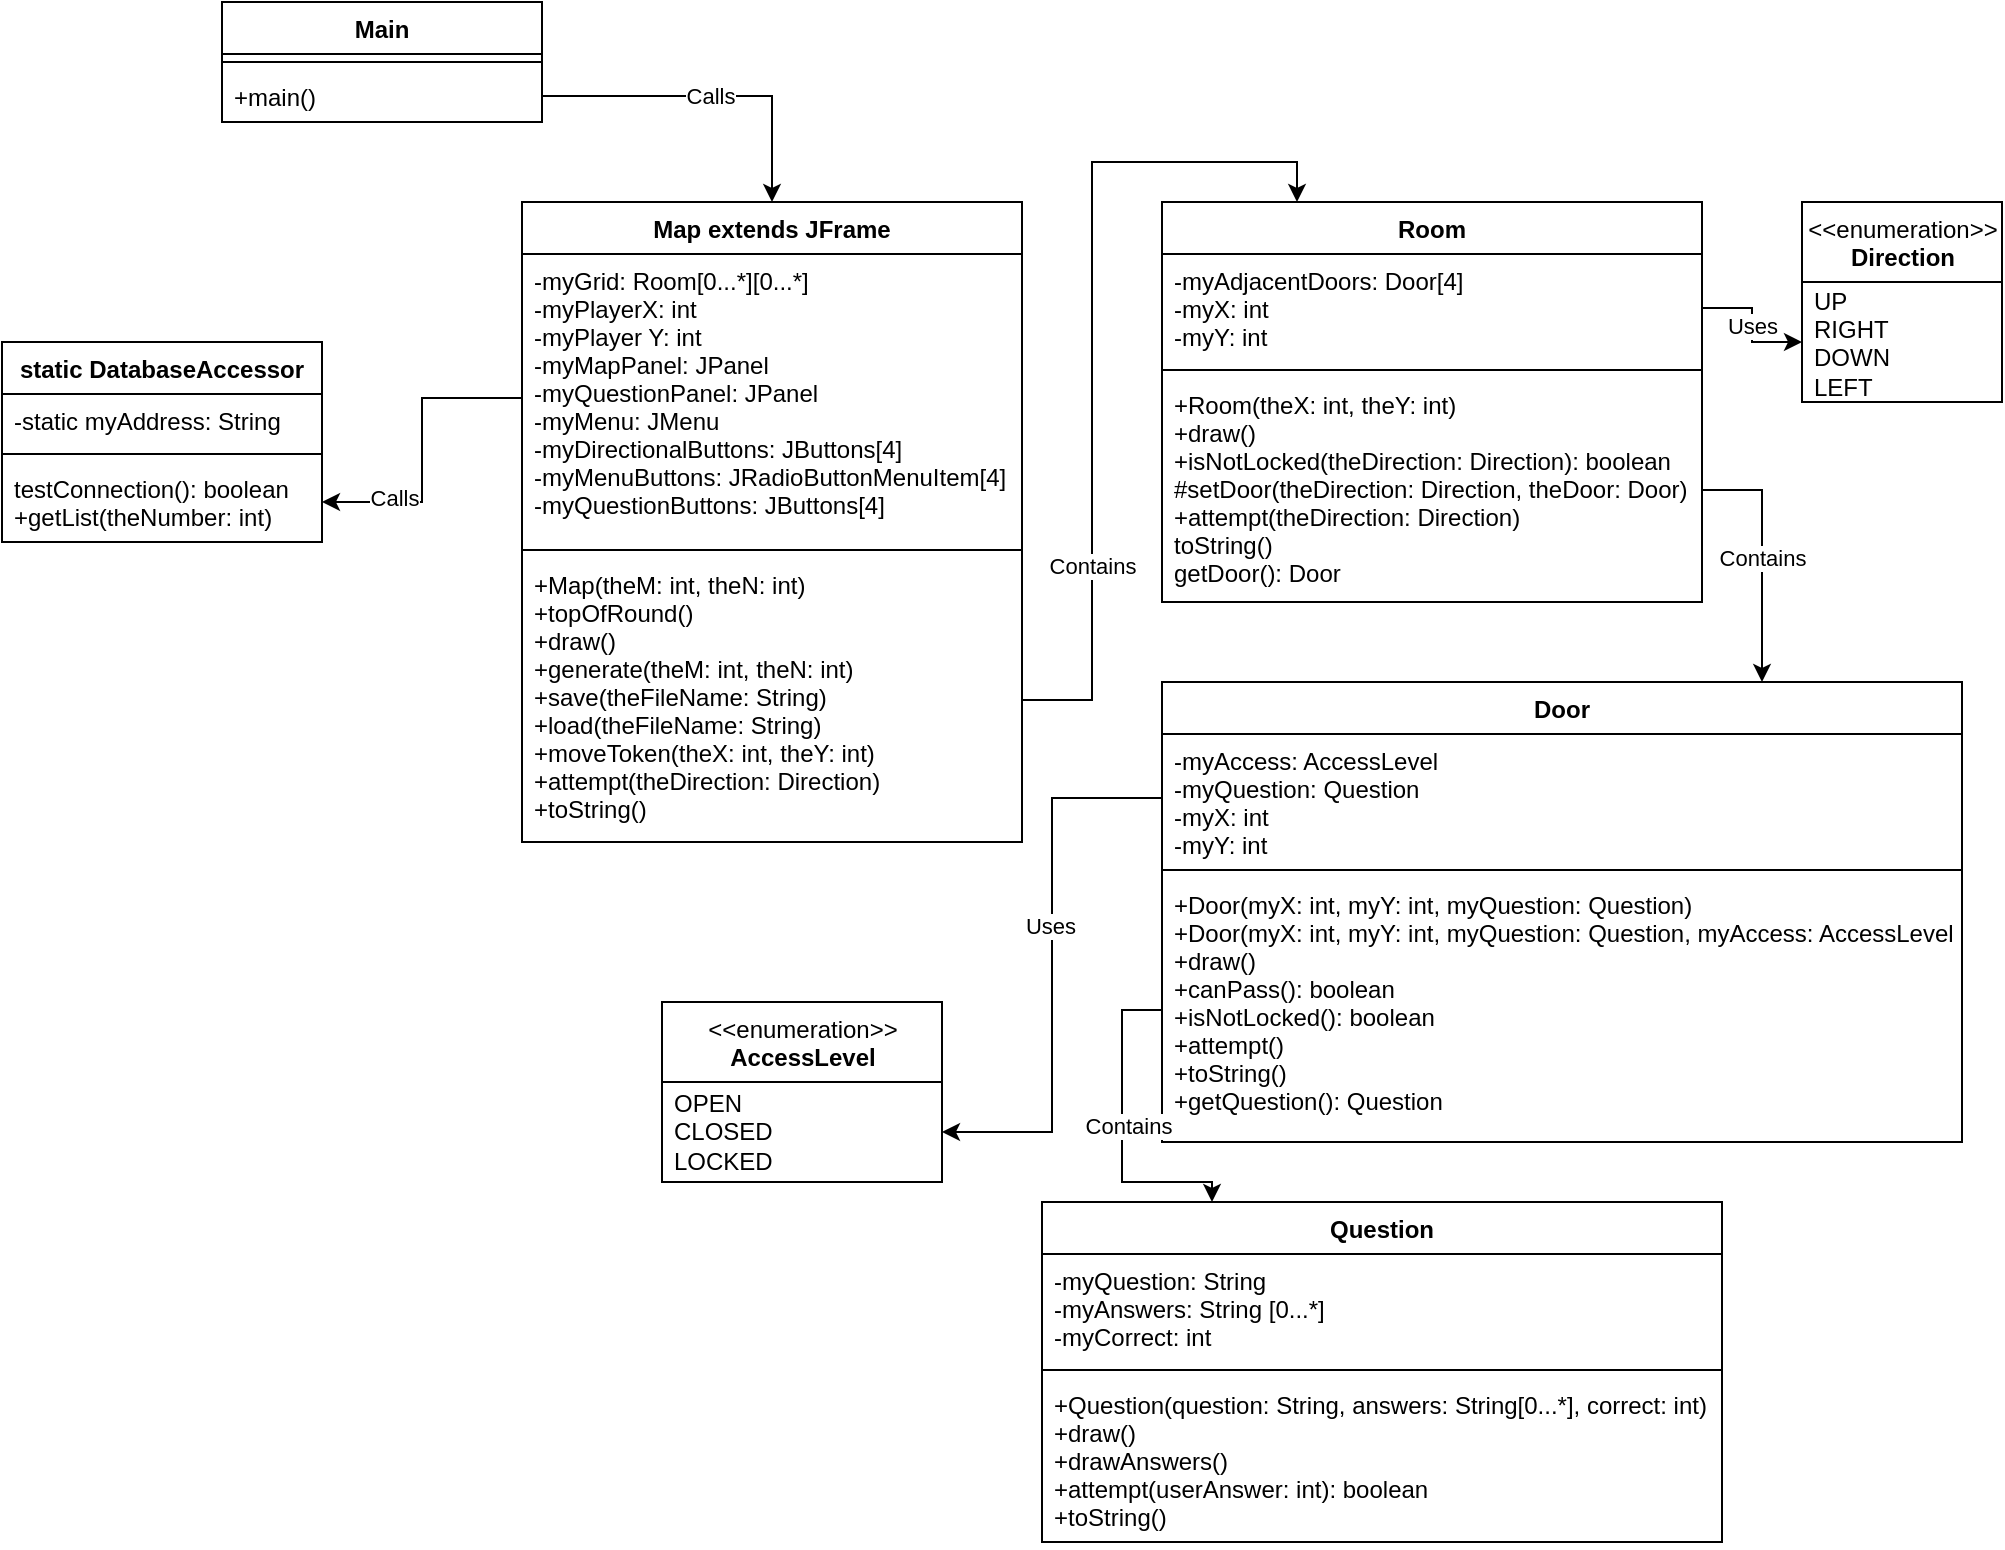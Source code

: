 <mxfile version="13.10.1" type="github" pages="2">
  <diagram id="XyyNMdZnDAp5m6hMYraF" name="Map W/ GUI">
    <mxGraphModel dx="1888" dy="1717" grid="1" gridSize="10" guides="1" tooltips="1" connect="1" arrows="1" fold="1" page="1" pageScale="1" pageWidth="850" pageHeight="1100" math="0" shadow="0">
      <root>
        <mxCell id="yQZkwA7UHE0xO4TTJq5N-0" />
        <mxCell id="yQZkwA7UHE0xO4TTJq5N-1" parent="yQZkwA7UHE0xO4TTJq5N-0" />
        <mxCell id="dADPFJAoyI-Bh-tjwwym-1" value="Map extends JFrame" style="swimlane;fontStyle=1;align=center;verticalAlign=top;childLayout=stackLayout;horizontal=1;startSize=26;horizontalStack=0;resizeParent=1;resizeParentMax=0;resizeLast=0;collapsible=1;marginBottom=0;" vertex="1" parent="yQZkwA7UHE0xO4TTJq5N-1">
          <mxGeometry y="40" width="250" height="320" as="geometry" />
        </mxCell>
        <mxCell id="dADPFJAoyI-Bh-tjwwym-2" value="-myGrid: Room[0...*][0...*]&#xa;-myPlayerX: int&#xa;-myPlayer Y: int&#xa;-myMapPanel: JPanel&#xa;-myQuestionPanel: JPanel&#xa;-myMenu: JMenu&#xa;-myDirectionalButtons: JButtons[4]&#xa;-myMenuButtons: JRadioButtonMenuItem[4]&#xa;-myQuestionButtons: JButtons[4]" style="text;strokeColor=none;fillColor=none;align=left;verticalAlign=top;spacingLeft=4;spacingRight=4;overflow=hidden;rotatable=0;points=[[0,0.5],[1,0.5]];portConstraint=eastwest;" vertex="1" parent="dADPFJAoyI-Bh-tjwwym-1">
          <mxGeometry y="26" width="250" height="144" as="geometry" />
        </mxCell>
        <mxCell id="dADPFJAoyI-Bh-tjwwym-3" value="" style="line;strokeWidth=1;fillColor=none;align=left;verticalAlign=middle;spacingTop=-1;spacingLeft=3;spacingRight=3;rotatable=0;labelPosition=right;points=[];portConstraint=eastwest;" vertex="1" parent="dADPFJAoyI-Bh-tjwwym-1">
          <mxGeometry y="170" width="250" height="8" as="geometry" />
        </mxCell>
        <mxCell id="dADPFJAoyI-Bh-tjwwym-4" value="+Map(theM: int, theN: int)&#xa;+topOfRound()&#xa;+draw()&#xa;+generate(theM: int, theN: int)&#xa;+save(theFileName: String)&#xa;+load(theFileName: String)&#xa;+moveToken(theX: int, theY: int)&#xa;+attempt(theDirection: Direction)&#xa;+toString()" style="text;strokeColor=none;fillColor=none;align=left;verticalAlign=top;spacingLeft=4;spacingRight=4;overflow=hidden;rotatable=0;points=[[0,0.5],[1,0.5]];portConstraint=eastwest;" vertex="1" parent="dADPFJAoyI-Bh-tjwwym-1">
          <mxGeometry y="178" width="250" height="142" as="geometry" />
        </mxCell>
        <mxCell id="dADPFJAoyI-Bh-tjwwym-5" value="Room" style="swimlane;fontStyle=1;align=center;verticalAlign=top;childLayout=stackLayout;horizontal=1;startSize=26;horizontalStack=0;resizeParent=1;resizeParentMax=0;resizeLast=0;collapsible=1;marginBottom=0;" vertex="1" parent="yQZkwA7UHE0xO4TTJq5N-1">
          <mxGeometry x="320" y="40" width="270" height="200" as="geometry" />
        </mxCell>
        <mxCell id="dADPFJAoyI-Bh-tjwwym-6" value="-myAdjacentDoors: Door[4]&#xa;-myX: int&#xa;-myY: int" style="text;strokeColor=none;fillColor=none;align=left;verticalAlign=top;spacingLeft=4;spacingRight=4;overflow=hidden;rotatable=0;points=[[0,0.5],[1,0.5]];portConstraint=eastwest;" vertex="1" parent="dADPFJAoyI-Bh-tjwwym-5">
          <mxGeometry y="26" width="270" height="54" as="geometry" />
        </mxCell>
        <mxCell id="dADPFJAoyI-Bh-tjwwym-7" value="" style="line;strokeWidth=1;fillColor=none;align=left;verticalAlign=middle;spacingTop=-1;spacingLeft=3;spacingRight=3;rotatable=0;labelPosition=right;points=[];portConstraint=eastwest;" vertex="1" parent="dADPFJAoyI-Bh-tjwwym-5">
          <mxGeometry y="80" width="270" height="8" as="geometry" />
        </mxCell>
        <mxCell id="dADPFJAoyI-Bh-tjwwym-8" value="+Room(theX: int, theY: int)&#xa;+draw()&#xa;+isNotLocked(theDirection: Direction): boolean&#xa;#setDoor(theDirection: Direction, theDoor: Door)&#xa;+attempt(theDirection: Direction)&#xa;toString()&#xa;getDoor(): Door" style="text;strokeColor=none;fillColor=none;align=left;verticalAlign=top;spacingLeft=4;spacingRight=4;overflow=hidden;rotatable=0;points=[[0,0.5],[1,0.5]];portConstraint=eastwest;" vertex="1" parent="dADPFJAoyI-Bh-tjwwym-5">
          <mxGeometry y="88" width="270" height="112" as="geometry" />
        </mxCell>
        <mxCell id="dADPFJAoyI-Bh-tjwwym-9" value="&amp;lt;&amp;lt;enumeration&amp;gt;&amp;gt;&lt;br&gt;&lt;b&gt;Direction&lt;/b&gt;" style="swimlane;fontStyle=0;align=center;verticalAlign=top;childLayout=stackLayout;horizontal=1;startSize=40;horizontalStack=0;resizeParent=1;resizeParentMax=0;resizeLast=0;collapsible=0;marginBottom=0;html=1;" vertex="1" parent="yQZkwA7UHE0xO4TTJq5N-1">
          <mxGeometry x="640" y="40" width="100" height="100" as="geometry" />
        </mxCell>
        <mxCell id="dADPFJAoyI-Bh-tjwwym-10" value="UP&lt;br&gt;RIGHT&lt;br&gt;DOWN&lt;br&gt;LEFT" style="text;html=1;strokeColor=none;fillColor=none;align=left;verticalAlign=middle;spacingLeft=4;spacingRight=4;overflow=hidden;rotatable=0;points=[[0,0.5],[1,0.5]];portConstraint=eastwest;" vertex="1" parent="dADPFJAoyI-Bh-tjwwym-9">
          <mxGeometry y="40" width="100" height="60" as="geometry" />
        </mxCell>
        <mxCell id="dADPFJAoyI-Bh-tjwwym-11" value="Door" style="swimlane;fontStyle=1;align=center;verticalAlign=top;childLayout=stackLayout;horizontal=1;startSize=26;horizontalStack=0;resizeParent=1;resizeParentMax=0;resizeLast=0;collapsible=1;marginBottom=0;" vertex="1" parent="yQZkwA7UHE0xO4TTJq5N-1">
          <mxGeometry x="320" y="280" width="400" height="230" as="geometry">
            <mxRectangle x="320" y="280" width="60" height="26" as="alternateBounds" />
          </mxGeometry>
        </mxCell>
        <mxCell id="dADPFJAoyI-Bh-tjwwym-12" value="-myAccess: AccessLevel&#xa;-myQuestion: Question&#xa;-myX: int&#xa;-myY: int" style="text;strokeColor=none;fillColor=none;align=left;verticalAlign=top;spacingLeft=4;spacingRight=4;overflow=hidden;rotatable=0;points=[[0,0.5],[1,0.5]];portConstraint=eastwest;" vertex="1" parent="dADPFJAoyI-Bh-tjwwym-11">
          <mxGeometry y="26" width="400" height="64" as="geometry" />
        </mxCell>
        <mxCell id="dADPFJAoyI-Bh-tjwwym-13" value="" style="line;strokeWidth=1;fillColor=none;align=left;verticalAlign=middle;spacingTop=-1;spacingLeft=3;spacingRight=3;rotatable=0;labelPosition=right;points=[];portConstraint=eastwest;" vertex="1" parent="dADPFJAoyI-Bh-tjwwym-11">
          <mxGeometry y="90" width="400" height="8" as="geometry" />
        </mxCell>
        <mxCell id="dADPFJAoyI-Bh-tjwwym-14" value="+Door(myX: int, myY: int, myQuestion: Question)&#xa;+Door(myX: int, myY: int, myQuestion: Question, myAccess: AccessLevel)&#xa;+draw()&#xa;+canPass(): boolean&#xa;+isNotLocked(): boolean&#xa;+attempt()&#xa;+toString()&#xa;+getQuestion(): Question" style="text;strokeColor=none;fillColor=none;align=left;verticalAlign=top;spacingLeft=4;spacingRight=4;overflow=hidden;rotatable=0;points=[[0,0.5],[1,0.5]];portConstraint=eastwest;" vertex="1" parent="dADPFJAoyI-Bh-tjwwym-11">
          <mxGeometry y="98" width="400" height="132" as="geometry" />
        </mxCell>
        <mxCell id="dADPFJAoyI-Bh-tjwwym-15" value="&amp;lt;&amp;lt;enumeration&amp;gt;&amp;gt;&lt;br&gt;&lt;b&gt;AccessLevel&lt;/b&gt;" style="swimlane;fontStyle=0;align=center;verticalAlign=top;childLayout=stackLayout;horizontal=1;startSize=40;horizontalStack=0;resizeParent=1;resizeParentMax=0;resizeLast=0;collapsible=0;marginBottom=0;html=1;" vertex="1" parent="yQZkwA7UHE0xO4TTJq5N-1">
          <mxGeometry x="70" y="440" width="140" height="90" as="geometry" />
        </mxCell>
        <mxCell id="dADPFJAoyI-Bh-tjwwym-16" value="OPEN&lt;br&gt;CLOSED&lt;br&gt;LOCKED" style="text;html=1;strokeColor=none;fillColor=none;align=left;verticalAlign=middle;spacingLeft=4;spacingRight=4;overflow=hidden;rotatable=0;points=[[0,0.5],[1,0.5]];portConstraint=eastwest;" vertex="1" parent="dADPFJAoyI-Bh-tjwwym-15">
          <mxGeometry y="40" width="140" height="50" as="geometry" />
        </mxCell>
        <mxCell id="dADPFJAoyI-Bh-tjwwym-17" style="edgeStyle=orthogonalEdgeStyle;rounded=0;orthogonalLoop=1;jettySize=auto;html=1;exitX=1;exitY=0.5;exitDx=0;exitDy=0;entryX=0.25;entryY=0;entryDx=0;entryDy=0;" edge="1" parent="yQZkwA7UHE0xO4TTJq5N-1" source="dADPFJAoyI-Bh-tjwwym-4" target="dADPFJAoyI-Bh-tjwwym-5">
          <mxGeometry relative="1" as="geometry" />
        </mxCell>
        <mxCell id="ifCTj7DO-38-Y40L3jCT-6" value="Contains" style="edgeLabel;html=1;align=center;verticalAlign=middle;resizable=0;points=[];" vertex="1" connectable="0" parent="dADPFJAoyI-Bh-tjwwym-17">
          <mxGeometry x="-0.519" relative="1" as="geometry">
            <mxPoint as="offset" />
          </mxGeometry>
        </mxCell>
        <mxCell id="dADPFJAoyI-Bh-tjwwym-18" value="Uses" style="edgeStyle=orthogonalEdgeStyle;rounded=0;orthogonalLoop=1;jettySize=auto;html=1;exitX=1;exitY=0.5;exitDx=0;exitDy=0;" edge="1" parent="yQZkwA7UHE0xO4TTJq5N-1" source="dADPFJAoyI-Bh-tjwwym-6" target="dADPFJAoyI-Bh-tjwwym-10">
          <mxGeometry relative="1" as="geometry" />
        </mxCell>
        <mxCell id="dADPFJAoyI-Bh-tjwwym-19" style="edgeStyle=orthogonalEdgeStyle;rounded=0;orthogonalLoop=1;jettySize=auto;html=1;exitX=1;exitY=0.5;exitDx=0;exitDy=0;entryX=0.75;entryY=0;entryDx=0;entryDy=0;" edge="1" parent="yQZkwA7UHE0xO4TTJq5N-1" source="dADPFJAoyI-Bh-tjwwym-8" target="dADPFJAoyI-Bh-tjwwym-11">
          <mxGeometry relative="1" as="geometry" />
        </mxCell>
        <mxCell id="ifCTj7DO-38-Y40L3jCT-7" value="Contains" style="edgeLabel;html=1;align=center;verticalAlign=middle;resizable=0;points=[];" vertex="1" connectable="0" parent="dADPFJAoyI-Bh-tjwwym-19">
          <mxGeometry x="0.006" relative="1" as="geometry">
            <mxPoint as="offset" />
          </mxGeometry>
        </mxCell>
        <mxCell id="dADPFJAoyI-Bh-tjwwym-20" style="edgeStyle=orthogonalEdgeStyle;rounded=0;orthogonalLoop=1;jettySize=auto;html=1;exitX=0;exitY=0.5;exitDx=0;exitDy=0;entryX=1;entryY=0.5;entryDx=0;entryDy=0;" edge="1" parent="yQZkwA7UHE0xO4TTJq5N-1" source="dADPFJAoyI-Bh-tjwwym-12" target="dADPFJAoyI-Bh-tjwwym-16">
          <mxGeometry relative="1" as="geometry" />
        </mxCell>
        <mxCell id="ifCTj7DO-38-Y40L3jCT-9" value="Uses" style="edgeLabel;html=1;align=center;verticalAlign=middle;resizable=0;points=[];" vertex="1" connectable="0" parent="dADPFJAoyI-Bh-tjwwym-20">
          <mxGeometry x="-0.145" y="-1" relative="1" as="geometry">
            <mxPoint as="offset" />
          </mxGeometry>
        </mxCell>
        <mxCell id="dADPFJAoyI-Bh-tjwwym-21" value="Question" style="swimlane;fontStyle=1;align=center;verticalAlign=top;childLayout=stackLayout;horizontal=1;startSize=26;horizontalStack=0;resizeParent=1;resizeParentMax=0;resizeLast=0;collapsible=1;marginBottom=0;" vertex="1" parent="yQZkwA7UHE0xO4TTJq5N-1">
          <mxGeometry x="260" y="540" width="340" height="170" as="geometry" />
        </mxCell>
        <mxCell id="dADPFJAoyI-Bh-tjwwym-22" value="-myQuestion: String&#xa;-myAnswers: String [0...*]&#xa;-myCorrect: int" style="text;strokeColor=none;fillColor=none;align=left;verticalAlign=top;spacingLeft=4;spacingRight=4;overflow=hidden;rotatable=0;points=[[0,0.5],[1,0.5]];portConstraint=eastwest;" vertex="1" parent="dADPFJAoyI-Bh-tjwwym-21">
          <mxGeometry y="26" width="340" height="54" as="geometry" />
        </mxCell>
        <mxCell id="dADPFJAoyI-Bh-tjwwym-23" value="" style="line;strokeWidth=1;fillColor=none;align=left;verticalAlign=middle;spacingTop=-1;spacingLeft=3;spacingRight=3;rotatable=0;labelPosition=right;points=[];portConstraint=eastwest;" vertex="1" parent="dADPFJAoyI-Bh-tjwwym-21">
          <mxGeometry y="80" width="340" height="8" as="geometry" />
        </mxCell>
        <mxCell id="dADPFJAoyI-Bh-tjwwym-24" value="+Question(question: String, answers: String[0...*], correct: int)&#xa;+draw()&#xa;+drawAnswers()&#xa;+attempt(userAnswer: int): boolean&#xa;+toString()" style="text;strokeColor=none;fillColor=none;align=left;verticalAlign=top;spacingLeft=4;spacingRight=4;overflow=hidden;rotatable=0;points=[[0,0.5],[1,0.5]];portConstraint=eastwest;" vertex="1" parent="dADPFJAoyI-Bh-tjwwym-21">
          <mxGeometry y="88" width="340" height="82" as="geometry" />
        </mxCell>
        <mxCell id="dADPFJAoyI-Bh-tjwwym-25" style="edgeStyle=orthogonalEdgeStyle;rounded=0;orthogonalLoop=1;jettySize=auto;html=1;exitX=0;exitY=0.5;exitDx=0;exitDy=0;entryX=0.25;entryY=0;entryDx=0;entryDy=0;" edge="1" parent="yQZkwA7UHE0xO4TTJq5N-1" source="dADPFJAoyI-Bh-tjwwym-14" target="dADPFJAoyI-Bh-tjwwym-21">
          <mxGeometry relative="1" as="geometry" />
        </mxCell>
        <mxCell id="ifCTj7DO-38-Y40L3jCT-8" value="Contains" style="edgeLabel;html=1;align=center;verticalAlign=middle;resizable=0;points=[];" vertex="1" connectable="0" parent="dADPFJAoyI-Bh-tjwwym-25">
          <mxGeometry x="-0.036" y="3" relative="1" as="geometry">
            <mxPoint as="offset" />
          </mxGeometry>
        </mxCell>
        <mxCell id="ifCTj7DO-38-Y40L3jCT-0" value="static DatabaseAccessor" style="swimlane;fontStyle=1;align=center;verticalAlign=top;childLayout=stackLayout;horizontal=1;startSize=26;horizontalStack=0;resizeParent=1;resizeParentMax=0;resizeLast=0;collapsible=1;marginBottom=0;" vertex="1" parent="yQZkwA7UHE0xO4TTJq5N-1">
          <mxGeometry x="-260" y="110" width="160" height="100" as="geometry" />
        </mxCell>
        <mxCell id="ifCTj7DO-38-Y40L3jCT-1" value="-static myAddress: String" style="text;strokeColor=none;fillColor=none;align=left;verticalAlign=top;spacingLeft=4;spacingRight=4;overflow=hidden;rotatable=0;points=[[0,0.5],[1,0.5]];portConstraint=eastwest;" vertex="1" parent="ifCTj7DO-38-Y40L3jCT-0">
          <mxGeometry y="26" width="160" height="26" as="geometry" />
        </mxCell>
        <mxCell id="ifCTj7DO-38-Y40L3jCT-2" value="" style="line;strokeWidth=1;fillColor=none;align=left;verticalAlign=middle;spacingTop=-1;spacingLeft=3;spacingRight=3;rotatable=0;labelPosition=right;points=[];portConstraint=eastwest;" vertex="1" parent="ifCTj7DO-38-Y40L3jCT-0">
          <mxGeometry y="52" width="160" height="8" as="geometry" />
        </mxCell>
        <mxCell id="ifCTj7DO-38-Y40L3jCT-3" value="testConnection(): boolean&#xa;+getList(theNumber: int)&#xa;" style="text;strokeColor=none;fillColor=none;align=left;verticalAlign=top;spacingLeft=4;spacingRight=4;overflow=hidden;rotatable=0;points=[[0,0.5],[1,0.5]];portConstraint=eastwest;" vertex="1" parent="ifCTj7DO-38-Y40L3jCT-0">
          <mxGeometry y="60" width="160" height="40" as="geometry" />
        </mxCell>
        <mxCell id="ifCTj7DO-38-Y40L3jCT-4" style="edgeStyle=orthogonalEdgeStyle;rounded=0;orthogonalLoop=1;jettySize=auto;html=1;exitX=0;exitY=0.5;exitDx=0;exitDy=0;entryX=1;entryY=0.5;entryDx=0;entryDy=0;" edge="1" parent="yQZkwA7UHE0xO4TTJq5N-1" source="dADPFJAoyI-Bh-tjwwym-2" target="ifCTj7DO-38-Y40L3jCT-3">
          <mxGeometry relative="1" as="geometry" />
        </mxCell>
        <mxCell id="ifCTj7DO-38-Y40L3jCT-5" value="Calls" style="edgeLabel;html=1;align=center;verticalAlign=middle;resizable=0;points=[];" vertex="1" connectable="0" parent="ifCTj7DO-38-Y40L3jCT-4">
          <mxGeometry x="0.532" y="-2" relative="1" as="geometry">
            <mxPoint as="offset" />
          </mxGeometry>
        </mxCell>
        <mxCell id="RfCbLTva9hNf8Hx2rWOW-0" value="Main" style="swimlane;fontStyle=1;align=center;verticalAlign=top;childLayout=stackLayout;horizontal=1;startSize=26;horizontalStack=0;resizeParent=1;resizeParentMax=0;resizeLast=0;collapsible=1;marginBottom=0;" vertex="1" parent="yQZkwA7UHE0xO4TTJq5N-1">
          <mxGeometry x="-150" y="-60" width="160" height="60" as="geometry" />
        </mxCell>
        <mxCell id="RfCbLTva9hNf8Hx2rWOW-1" value="" style="line;strokeWidth=1;fillColor=none;align=left;verticalAlign=middle;spacingTop=-1;spacingLeft=3;spacingRight=3;rotatable=0;labelPosition=right;points=[];portConstraint=eastwest;" vertex="1" parent="RfCbLTva9hNf8Hx2rWOW-0">
          <mxGeometry y="26" width="160" height="8" as="geometry" />
        </mxCell>
        <mxCell id="RfCbLTva9hNf8Hx2rWOW-2" value="+main()" style="text;strokeColor=none;fillColor=none;align=left;verticalAlign=top;spacingLeft=4;spacingRight=4;overflow=hidden;rotatable=0;points=[[0,0.5],[1,0.5]];portConstraint=eastwest;" vertex="1" parent="RfCbLTva9hNf8Hx2rWOW-0">
          <mxGeometry y="34" width="160" height="26" as="geometry" />
        </mxCell>
        <mxCell id="RfCbLTva9hNf8Hx2rWOW-3" value="Calls" style="edgeStyle=orthogonalEdgeStyle;rounded=0;orthogonalLoop=1;jettySize=auto;html=1;exitX=1;exitY=0.5;exitDx=0;exitDy=0;" edge="1" parent="yQZkwA7UHE0xO4TTJq5N-1" source="RfCbLTva9hNf8Hx2rWOW-2" target="dADPFJAoyI-Bh-tjwwym-1">
          <mxGeometry relative="1" as="geometry">
            <mxPoint x="95" y="40" as="targetPoint" />
          </mxGeometry>
        </mxCell>
      </root>
    </mxGraphModel>
  </diagram>
  <diagram name="Map W/ Separate GUI" id="OqVr6r8BjY_I1m1uOYei">
    <mxGraphModel dx="1888" dy="1717" grid="1" gridSize="10" guides="1" tooltips="1" connect="1" arrows="1" fold="1" page="1" pageScale="1" pageWidth="850" pageHeight="1100" math="0" shadow="0">
      <root>
        <mxCell id="nilwV3S37kPE2PX3a-2A-0" />
        <mxCell id="nilwV3S37kPE2PX3a-2A-1" parent="nilwV3S37kPE2PX3a-2A-0" />
        <mxCell id="nilwV3S37kPE2PX3a-2A-2" value="Map" style="swimlane;fontStyle=1;align=center;verticalAlign=top;childLayout=stackLayout;horizontal=1;startSize=26;horizontalStack=0;resizeParent=1;resizeParentMax=0;resizeLast=0;collapsible=1;marginBottom=0;" vertex="1" parent="nilwV3S37kPE2PX3a-2A-1">
          <mxGeometry y="40" width="190" height="230" as="geometry" />
        </mxCell>
        <mxCell id="nilwV3S37kPE2PX3a-2A-3" value="-myGrid: Room[0...*][0...*]&#xa;-myPlayerX: int&#xa;-myPlayer Y: int" style="text;strokeColor=none;fillColor=none;align=left;verticalAlign=top;spacingLeft=4;spacingRight=4;overflow=hidden;rotatable=0;points=[[0,0.5],[1,0.5]];portConstraint=eastwest;" vertex="1" parent="nilwV3S37kPE2PX3a-2A-2">
          <mxGeometry y="26" width="190" height="54" as="geometry" />
        </mxCell>
        <mxCell id="nilwV3S37kPE2PX3a-2A-4" value="" style="line;strokeWidth=1;fillColor=none;align=left;verticalAlign=middle;spacingTop=-1;spacingLeft=3;spacingRight=3;rotatable=0;labelPosition=right;points=[];portConstraint=eastwest;" vertex="1" parent="nilwV3S37kPE2PX3a-2A-2">
          <mxGeometry y="80" width="190" height="8" as="geometry" />
        </mxCell>
        <mxCell id="nilwV3S37kPE2PX3a-2A-5" value="+Map(theM: int, theN: int)&#xa;+topOfRound()&#xa;+draw()&#xa;+generate(theM: int, theN: int)&#xa;+save()&#xa;+load()&#xa;+moveToken(theX: int, theY: int)&#xa;+attempt(theDirection: Direction)&#xa;+toString()" style="text;strokeColor=none;fillColor=none;align=left;verticalAlign=top;spacingLeft=4;spacingRight=4;overflow=hidden;rotatable=0;points=[[0,0.5],[1,0.5]];portConstraint=eastwest;" vertex="1" parent="nilwV3S37kPE2PX3a-2A-2">
          <mxGeometry y="88" width="190" height="142" as="geometry" />
        </mxCell>
        <mxCell id="nilwV3S37kPE2PX3a-2A-6" value="Room" style="swimlane;fontStyle=1;align=center;verticalAlign=top;childLayout=stackLayout;horizontal=1;startSize=26;horizontalStack=0;resizeParent=1;resizeParentMax=0;resizeLast=0;collapsible=1;marginBottom=0;" vertex="1" parent="nilwV3S37kPE2PX3a-2A-1">
          <mxGeometry x="320" y="40" width="270" height="180" as="geometry" />
        </mxCell>
        <mxCell id="nilwV3S37kPE2PX3a-2A-7" value="-myAdjacentDoors: Door[4]&#xa;-myX: int&#xa;-myY: int" style="text;strokeColor=none;fillColor=none;align=left;verticalAlign=top;spacingLeft=4;spacingRight=4;overflow=hidden;rotatable=0;points=[[0,0.5],[1,0.5]];portConstraint=eastwest;" vertex="1" parent="nilwV3S37kPE2PX3a-2A-6">
          <mxGeometry y="26" width="270" height="54" as="geometry" />
        </mxCell>
        <mxCell id="nilwV3S37kPE2PX3a-2A-8" value="" style="line;strokeWidth=1;fillColor=none;align=left;verticalAlign=middle;spacingTop=-1;spacingLeft=3;spacingRight=3;rotatable=0;labelPosition=right;points=[];portConstraint=eastwest;" vertex="1" parent="nilwV3S37kPE2PX3a-2A-6">
          <mxGeometry y="80" width="270" height="8" as="geometry" />
        </mxCell>
        <mxCell id="nilwV3S37kPE2PX3a-2A-9" value="+Room(theX: int, theY: int)&#xa;+draw()&#xa;+isNotLocked(theDirection: Direction): boolean&#xa;#setDoor(theDirection: Direction, theDoor: Door)&#xa;+attempt(theDirection: Direction)&#xa;toString()" style="text;strokeColor=none;fillColor=none;align=left;verticalAlign=top;spacingLeft=4;spacingRight=4;overflow=hidden;rotatable=0;points=[[0,0.5],[1,0.5]];portConstraint=eastwest;" vertex="1" parent="nilwV3S37kPE2PX3a-2A-6">
          <mxGeometry y="88" width="270" height="92" as="geometry" />
        </mxCell>
        <mxCell id="nilwV3S37kPE2PX3a-2A-10" value="&amp;lt;&amp;lt;enumeration&amp;gt;&amp;gt;&lt;br&gt;&lt;b&gt;Direction&lt;/b&gt;" style="swimlane;fontStyle=0;align=center;verticalAlign=top;childLayout=stackLayout;horizontal=1;startSize=40;horizontalStack=0;resizeParent=1;resizeParentMax=0;resizeLast=0;collapsible=0;marginBottom=0;html=1;" vertex="1" parent="nilwV3S37kPE2PX3a-2A-1">
          <mxGeometry x="640" y="40" width="100" height="100" as="geometry" />
        </mxCell>
        <mxCell id="nilwV3S37kPE2PX3a-2A-11" value="UP&lt;br&gt;RIGHT&lt;br&gt;DOWN&lt;br&gt;LEFT" style="text;html=1;strokeColor=none;fillColor=none;align=left;verticalAlign=middle;spacingLeft=4;spacingRight=4;overflow=hidden;rotatable=0;points=[[0,0.5],[1,0.5]];portConstraint=eastwest;" vertex="1" parent="nilwV3S37kPE2PX3a-2A-10">
          <mxGeometry y="40" width="100" height="60" as="geometry" />
        </mxCell>
        <mxCell id="nilwV3S37kPE2PX3a-2A-12" value="Door" style="swimlane;fontStyle=1;align=center;verticalAlign=top;childLayout=stackLayout;horizontal=1;startSize=26;horizontalStack=0;resizeParent=1;resizeParentMax=0;resizeLast=0;collapsible=1;marginBottom=0;" vertex="1" parent="nilwV3S37kPE2PX3a-2A-1">
          <mxGeometry x="320" y="280" width="400" height="210" as="geometry">
            <mxRectangle x="320" y="280" width="60" height="26" as="alternateBounds" />
          </mxGeometry>
        </mxCell>
        <mxCell id="nilwV3S37kPE2PX3a-2A-13" value="-myAccess: AccessLevel&#xa;-myQuestion: Question&#xa;-myX: int&#xa;-myY: int" style="text;strokeColor=none;fillColor=none;align=left;verticalAlign=top;spacingLeft=4;spacingRight=4;overflow=hidden;rotatable=0;points=[[0,0.5],[1,0.5]];portConstraint=eastwest;" vertex="1" parent="nilwV3S37kPE2PX3a-2A-12">
          <mxGeometry y="26" width="400" height="64" as="geometry" />
        </mxCell>
        <mxCell id="nilwV3S37kPE2PX3a-2A-14" value="" style="line;strokeWidth=1;fillColor=none;align=left;verticalAlign=middle;spacingTop=-1;spacingLeft=3;spacingRight=3;rotatable=0;labelPosition=right;points=[];portConstraint=eastwest;" vertex="1" parent="nilwV3S37kPE2PX3a-2A-12">
          <mxGeometry y="90" width="400" height="8" as="geometry" />
        </mxCell>
        <mxCell id="nilwV3S37kPE2PX3a-2A-15" value="+Door(myX: int, myY: int, myQuestion: Question)&#xa;+Door(myX: int, myY: int, myQuestion: Question, myAccess: AccessLevel)&#xa;+draw()&#xa;+canPass(): boolean&#xa;+isNotLocked(): boolean&#xa;+attempt()&#xa;+toString()" style="text;strokeColor=none;fillColor=none;align=left;verticalAlign=top;spacingLeft=4;spacingRight=4;overflow=hidden;rotatable=0;points=[[0,0.5],[1,0.5]];portConstraint=eastwest;" vertex="1" parent="nilwV3S37kPE2PX3a-2A-12">
          <mxGeometry y="98" width="400" height="112" as="geometry" />
        </mxCell>
        <mxCell id="nilwV3S37kPE2PX3a-2A-16" value="&amp;lt;&amp;lt;enumeration&amp;gt;&amp;gt;&lt;br&gt;&lt;b&gt;AccessLevel&lt;/b&gt;" style="swimlane;fontStyle=0;align=center;verticalAlign=top;childLayout=stackLayout;horizontal=1;startSize=40;horizontalStack=0;resizeParent=1;resizeParentMax=0;resizeLast=0;collapsible=0;marginBottom=0;html=1;" vertex="1" parent="nilwV3S37kPE2PX3a-2A-1">
          <mxGeometry x="780" y="300" width="140" height="90" as="geometry" />
        </mxCell>
        <mxCell id="nilwV3S37kPE2PX3a-2A-17" value="OPEN&lt;br&gt;CLOSED&lt;br&gt;LOCKED" style="text;html=1;strokeColor=none;fillColor=none;align=left;verticalAlign=middle;spacingLeft=4;spacingRight=4;overflow=hidden;rotatable=0;points=[[0,0.5],[1,0.5]];portConstraint=eastwest;" vertex="1" parent="nilwV3S37kPE2PX3a-2A-16">
          <mxGeometry y="40" width="140" height="50" as="geometry" />
        </mxCell>
        <mxCell id="nilwV3S37kPE2PX3a-2A-18" style="edgeStyle=orthogonalEdgeStyle;rounded=0;orthogonalLoop=1;jettySize=auto;html=1;exitX=1;exitY=0.5;exitDx=0;exitDy=0;entryX=0.25;entryY=0;entryDx=0;entryDy=0;" edge="1" parent="nilwV3S37kPE2PX3a-2A-1" source="nilwV3S37kPE2PX3a-2A-5" target="nilwV3S37kPE2PX3a-2A-6">
          <mxGeometry relative="1" as="geometry" />
        </mxCell>
        <mxCell id="nilwV3S37kPE2PX3a-2A-19" value="Contains" style="edgeLabel;html=1;align=center;verticalAlign=middle;resizable=0;points=[];" vertex="1" connectable="0" parent="nilwV3S37kPE2PX3a-2A-18">
          <mxGeometry x="-0.519" relative="1" as="geometry">
            <mxPoint as="offset" />
          </mxGeometry>
        </mxCell>
        <mxCell id="nilwV3S37kPE2PX3a-2A-20" value="Uses" style="edgeStyle=orthogonalEdgeStyle;rounded=0;orthogonalLoop=1;jettySize=auto;html=1;exitX=1;exitY=0.5;exitDx=0;exitDy=0;" edge="1" parent="nilwV3S37kPE2PX3a-2A-1" source="nilwV3S37kPE2PX3a-2A-7" target="nilwV3S37kPE2PX3a-2A-11">
          <mxGeometry relative="1" as="geometry" />
        </mxCell>
        <mxCell id="nilwV3S37kPE2PX3a-2A-21" style="edgeStyle=orthogonalEdgeStyle;rounded=0;orthogonalLoop=1;jettySize=auto;html=1;exitX=1;exitY=0.5;exitDx=0;exitDy=0;entryX=0.75;entryY=0;entryDx=0;entryDy=0;" edge="1" parent="nilwV3S37kPE2PX3a-2A-1" source="nilwV3S37kPE2PX3a-2A-9" target="nilwV3S37kPE2PX3a-2A-12">
          <mxGeometry relative="1" as="geometry" />
        </mxCell>
        <mxCell id="nilwV3S37kPE2PX3a-2A-22" value="Contains" style="edgeLabel;html=1;align=center;verticalAlign=middle;resizable=0;points=[];" vertex="1" connectable="0" parent="nilwV3S37kPE2PX3a-2A-21">
          <mxGeometry x="0.006" relative="1" as="geometry">
            <mxPoint as="offset" />
          </mxGeometry>
        </mxCell>
        <mxCell id="nilwV3S37kPE2PX3a-2A-25" value="Question" style="swimlane;fontStyle=1;align=center;verticalAlign=top;childLayout=stackLayout;horizontal=1;startSize=26;horizontalStack=0;resizeParent=1;resizeParentMax=0;resizeLast=0;collapsible=1;marginBottom=0;" vertex="1" parent="nilwV3S37kPE2PX3a-2A-1">
          <mxGeometry x="450" y="570" width="340" height="170" as="geometry" />
        </mxCell>
        <mxCell id="nilwV3S37kPE2PX3a-2A-26" value="-myQuestion: String&#xa;-myAnswers: String [0...*]&#xa;-myCorrect: int" style="text;strokeColor=none;fillColor=none;align=left;verticalAlign=top;spacingLeft=4;spacingRight=4;overflow=hidden;rotatable=0;points=[[0,0.5],[1,0.5]];portConstraint=eastwest;" vertex="1" parent="nilwV3S37kPE2PX3a-2A-25">
          <mxGeometry y="26" width="340" height="54" as="geometry" />
        </mxCell>
        <mxCell id="nilwV3S37kPE2PX3a-2A-27" value="" style="line;strokeWidth=1;fillColor=none;align=left;verticalAlign=middle;spacingTop=-1;spacingLeft=3;spacingRight=3;rotatable=0;labelPosition=right;points=[];portConstraint=eastwest;" vertex="1" parent="nilwV3S37kPE2PX3a-2A-25">
          <mxGeometry y="80" width="340" height="8" as="geometry" />
        </mxCell>
        <mxCell id="nilwV3S37kPE2PX3a-2A-28" value="+Question(question: String, answers: String[0...*], correct: int)&#xa;+draw()&#xa;+drawAnswers()&#xa;+attempt(userAnswer: int): boolean&#xa;+toString()" style="text;strokeColor=none;fillColor=none;align=left;verticalAlign=top;spacingLeft=4;spacingRight=4;overflow=hidden;rotatable=0;points=[[0,0.5],[1,0.5]];portConstraint=eastwest;" vertex="1" parent="nilwV3S37kPE2PX3a-2A-25">
          <mxGeometry y="88" width="340" height="82" as="geometry" />
        </mxCell>
        <mxCell id="nilwV3S37kPE2PX3a-2A-29" style="edgeStyle=orthogonalEdgeStyle;rounded=0;orthogonalLoop=1;jettySize=auto;html=1;entryX=0.25;entryY=0;entryDx=0;entryDy=0;exitX=1;exitY=0.5;exitDx=0;exitDy=0;" edge="1" parent="nilwV3S37kPE2PX3a-2A-1" source="nilwV3S37kPE2PX3a-2A-15" target="nilwV3S37kPE2PX3a-2A-25">
          <mxGeometry relative="1" as="geometry">
            <mxPoint x="715.2" y="515" as="sourcePoint" />
          </mxGeometry>
        </mxCell>
        <mxCell id="nilwV3S37kPE2PX3a-2A-30" value="Contains" style="edgeLabel;html=1;align=center;verticalAlign=middle;resizable=0;points=[];" vertex="1" connectable="0" parent="nilwV3S37kPE2PX3a-2A-29">
          <mxGeometry x="-0.036" y="3" relative="1" as="geometry">
            <mxPoint as="offset" />
          </mxGeometry>
        </mxCell>
        <mxCell id="nilwV3S37kPE2PX3a-2A-31" value="static DatabaseAccessor" style="swimlane;fontStyle=1;align=center;verticalAlign=top;childLayout=stackLayout;horizontal=1;startSize=26;horizontalStack=0;resizeParent=1;resizeParentMax=0;resizeLast=0;collapsible=1;marginBottom=0;" vertex="1" parent="nilwV3S37kPE2PX3a-2A-1">
          <mxGeometry x="-260" y="110" width="160" height="100" as="geometry" />
        </mxCell>
        <mxCell id="nilwV3S37kPE2PX3a-2A-32" value="-static myAddress: String" style="text;strokeColor=none;fillColor=none;align=left;verticalAlign=top;spacingLeft=4;spacingRight=4;overflow=hidden;rotatable=0;points=[[0,0.5],[1,0.5]];portConstraint=eastwest;" vertex="1" parent="nilwV3S37kPE2PX3a-2A-31">
          <mxGeometry y="26" width="160" height="26" as="geometry" />
        </mxCell>
        <mxCell id="nilwV3S37kPE2PX3a-2A-33" value="" style="line;strokeWidth=1;fillColor=none;align=left;verticalAlign=middle;spacingTop=-1;spacingLeft=3;spacingRight=3;rotatable=0;labelPosition=right;points=[];portConstraint=eastwest;" vertex="1" parent="nilwV3S37kPE2PX3a-2A-31">
          <mxGeometry y="52" width="160" height="8" as="geometry" />
        </mxCell>
        <mxCell id="nilwV3S37kPE2PX3a-2A-34" value="testConnection(): boolean&#xa;+getList(theNumber: int)&#xa;" style="text;strokeColor=none;fillColor=none;align=left;verticalAlign=top;spacingLeft=4;spacingRight=4;overflow=hidden;rotatable=0;points=[[0,0.5],[1,0.5]];portConstraint=eastwest;" vertex="1" parent="nilwV3S37kPE2PX3a-2A-31">
          <mxGeometry y="60" width="160" height="40" as="geometry" />
        </mxCell>
        <mxCell id="nilwV3S37kPE2PX3a-2A-35" style="edgeStyle=orthogonalEdgeStyle;rounded=0;orthogonalLoop=1;jettySize=auto;html=1;exitX=0;exitY=0.5;exitDx=0;exitDy=0;entryX=1;entryY=0.5;entryDx=0;entryDy=0;" edge="1" parent="nilwV3S37kPE2PX3a-2A-1" source="nilwV3S37kPE2PX3a-2A-3" target="nilwV3S37kPE2PX3a-2A-34">
          <mxGeometry relative="1" as="geometry">
            <Array as="points">
              <mxPoint x="-70" y="93" />
              <mxPoint x="-70" y="190" />
            </Array>
          </mxGeometry>
        </mxCell>
        <mxCell id="nilwV3S37kPE2PX3a-2A-36" value="Calls" style="edgeLabel;html=1;align=center;verticalAlign=middle;resizable=0;points=[];" vertex="1" connectable="0" parent="nilwV3S37kPE2PX3a-2A-35">
          <mxGeometry x="0.532" y="-2" relative="1" as="geometry">
            <mxPoint as="offset" />
          </mxGeometry>
        </mxCell>
        <mxCell id="2b3aq8e0NUyUuY2DJeND-0" value="static GUIHandler extends JFrame" style="swimlane;fontStyle=1;align=center;verticalAlign=top;childLayout=stackLayout;horizontal=1;startSize=26;horizontalStack=0;resizeParent=1;resizeParentMax=0;resizeLast=0;collapsible=1;marginBottom=0;" vertex="1" parent="nilwV3S37kPE2PX3a-2A-1">
          <mxGeometry x="-40" y="400" width="250" height="190" as="geometry" />
        </mxCell>
        <mxCell id="2b3aq8e0NUyUuY2DJeND-1" value="-myMapPanel: JPanel&#xa;-myQuestionPanel: JPanel&#xa;-myMenu: JMenu&#xa;-myDirectionalButtons: JButtons[4]&#xa;-myMenuButtons: JRadioButtonMenuItem[4]&#xa;-myQuestionButtons: JButtons[4]" style="text;strokeColor=none;fillColor=none;align=left;verticalAlign=top;spacingLeft=4;spacingRight=4;overflow=hidden;rotatable=0;points=[[0,0.5],[1,0.5]];portConstraint=eastwest;" vertex="1" parent="2b3aq8e0NUyUuY2DJeND-0">
          <mxGeometry y="26" width="250" height="104" as="geometry" />
        </mxCell>
        <mxCell id="2b3aq8e0NUyUuY2DJeND-2" value="" style="line;strokeWidth=1;fillColor=none;align=left;verticalAlign=middle;spacingTop=-1;spacingLeft=3;spacingRight=3;rotatable=0;labelPosition=right;points=[];portConstraint=eastwest;" vertex="1" parent="2b3aq8e0NUyUuY2DJeND-0">
          <mxGeometry y="130" width="250" height="8" as="geometry" />
        </mxCell>
        <mxCell id="2b3aq8e0NUyUuY2DJeND-3" value="+drawRoom(theRoom: Room)&#xa;+drawQuestion(theQuestion: Question)&#xa;+drawPlayerToken(theX: int, theY: int)" style="text;strokeColor=none;fillColor=none;align=left;verticalAlign=top;spacingLeft=4;spacingRight=4;overflow=hidden;rotatable=0;points=[[0,0.5],[1,0.5]];portConstraint=eastwest;" vertex="1" parent="2b3aq8e0NUyUuY2DJeND-0">
          <mxGeometry y="138" width="250" height="52" as="geometry" />
        </mxCell>
        <mxCell id="2b3aq8e0NUyUuY2DJeND-4" style="edgeStyle=orthogonalEdgeStyle;rounded=0;orthogonalLoop=1;jettySize=auto;html=1;exitX=0;exitY=0.5;exitDx=0;exitDy=0;entryX=1;entryY=0.5;entryDx=0;entryDy=0;" edge="1" parent="nilwV3S37kPE2PX3a-2A-1" source="nilwV3S37kPE2PX3a-2A-26" target="2b3aq8e0NUyUuY2DJeND-3">
          <mxGeometry relative="1" as="geometry">
            <Array as="points">
              <mxPoint x="270" y="623" />
              <mxPoint x="270" y="560" />
              <mxPoint x="210" y="560" />
            </Array>
          </mxGeometry>
        </mxCell>
        <mxCell id="2b3aq8e0NUyUuY2DJeND-5" value="Calls" style="edgeLabel;html=1;align=center;verticalAlign=middle;resizable=0;points=[];" vertex="1" connectable="0" parent="2b3aq8e0NUyUuY2DJeND-4">
          <mxGeometry x="0.273" y="2" relative="1" as="geometry">
            <mxPoint x="-2.0" y="-42" as="offset" />
          </mxGeometry>
        </mxCell>
        <mxCell id="2b3aq8e0NUyUuY2DJeND-6" value="Uses" style="edgeStyle=orthogonalEdgeStyle;rounded=0;orthogonalLoop=1;jettySize=auto;html=1;exitX=1;exitY=0.5;exitDx=0;exitDy=0;entryX=0;entryY=0.5;entryDx=0;entryDy=0;" edge="1" parent="nilwV3S37kPE2PX3a-2A-1" source="nilwV3S37kPE2PX3a-2A-13" target="nilwV3S37kPE2PX3a-2A-17">
          <mxGeometry relative="1" as="geometry" />
        </mxCell>
        <mxCell id="2b3aq8e0NUyUuY2DJeND-7" style="edgeStyle=orthogonalEdgeStyle;rounded=0;orthogonalLoop=1;jettySize=auto;html=1;exitX=0;exitY=0.5;exitDx=0;exitDy=0;entryX=1;entryY=0.5;entryDx=0;entryDy=0;" edge="1" parent="nilwV3S37kPE2PX3a-2A-1" source="nilwV3S37kPE2PX3a-2A-9" target="2b3aq8e0NUyUuY2DJeND-1">
          <mxGeometry relative="1" as="geometry">
            <Array as="points">
              <mxPoint x="290" y="174" />
              <mxPoint x="290" y="370" />
              <mxPoint x="240" y="370" />
              <mxPoint x="240" y="458" />
              <mxPoint x="210" y="458" />
            </Array>
          </mxGeometry>
        </mxCell>
        <mxCell id="2b3aq8e0NUyUuY2DJeND-13" value="Calls" style="edgeLabel;html=1;align=center;verticalAlign=middle;resizable=0;points=[];" vertex="1" connectable="0" parent="2b3aq8e0NUyUuY2DJeND-7">
          <mxGeometry x="0.32" y="1" relative="1" as="geometry">
            <mxPoint as="offset" />
          </mxGeometry>
        </mxCell>
        <mxCell id="2b3aq8e0NUyUuY2DJeND-11" style="edgeStyle=orthogonalEdgeStyle;rounded=0;orthogonalLoop=1;jettySize=auto;html=1;exitX=0;exitY=0.5;exitDx=0;exitDy=0;entryX=0.25;entryY=0;entryDx=0;entryDy=0;" edge="1" parent="nilwV3S37kPE2PX3a-2A-1" source="nilwV3S37kPE2PX3a-2A-5" target="2b3aq8e0NUyUuY2DJeND-0">
          <mxGeometry relative="1" as="geometry" />
        </mxCell>
        <mxCell id="2b3aq8e0NUyUuY2DJeND-12" value="Calls" style="edgeLabel;html=1;align=center;verticalAlign=middle;resizable=0;points=[];" vertex="1" connectable="0" parent="2b3aq8e0NUyUuY2DJeND-11">
          <mxGeometry x="0.309" y="1" relative="1" as="geometry">
            <mxPoint as="offset" />
          </mxGeometry>
        </mxCell>
        <mxCell id="2b3aq8e0NUyUuY2DJeND-18" value="Main" style="swimlane;fontStyle=1;align=center;verticalAlign=top;childLayout=stackLayout;horizontal=1;startSize=26;horizontalStack=0;resizeParent=1;resizeParentMax=0;resizeLast=0;collapsible=1;marginBottom=0;" vertex="1" parent="nilwV3S37kPE2PX3a-2A-1">
          <mxGeometry x="-150" y="-60" width="160" height="60" as="geometry" />
        </mxCell>
        <mxCell id="2b3aq8e0NUyUuY2DJeND-20" value="" style="line;strokeWidth=1;fillColor=none;align=left;verticalAlign=middle;spacingTop=-1;spacingLeft=3;spacingRight=3;rotatable=0;labelPosition=right;points=[];portConstraint=eastwest;" vertex="1" parent="2b3aq8e0NUyUuY2DJeND-18">
          <mxGeometry y="26" width="160" height="8" as="geometry" />
        </mxCell>
        <mxCell id="2b3aq8e0NUyUuY2DJeND-21" value="+main()" style="text;strokeColor=none;fillColor=none;align=left;verticalAlign=top;spacingLeft=4;spacingRight=4;overflow=hidden;rotatable=0;points=[[0,0.5],[1,0.5]];portConstraint=eastwest;" vertex="1" parent="2b3aq8e0NUyUuY2DJeND-18">
          <mxGeometry y="34" width="160" height="26" as="geometry" />
        </mxCell>
        <mxCell id="2b3aq8e0NUyUuY2DJeND-22" value="Calls" style="edgeStyle=orthogonalEdgeStyle;rounded=0;orthogonalLoop=1;jettySize=auto;html=1;exitX=1;exitY=0.5;exitDx=0;exitDy=0;" edge="1" parent="nilwV3S37kPE2PX3a-2A-1" source="2b3aq8e0NUyUuY2DJeND-21" target="nilwV3S37kPE2PX3a-2A-2">
          <mxGeometry relative="1" as="geometry" />
        </mxCell>
      </root>
    </mxGraphModel>
  </diagram>
</mxfile>
